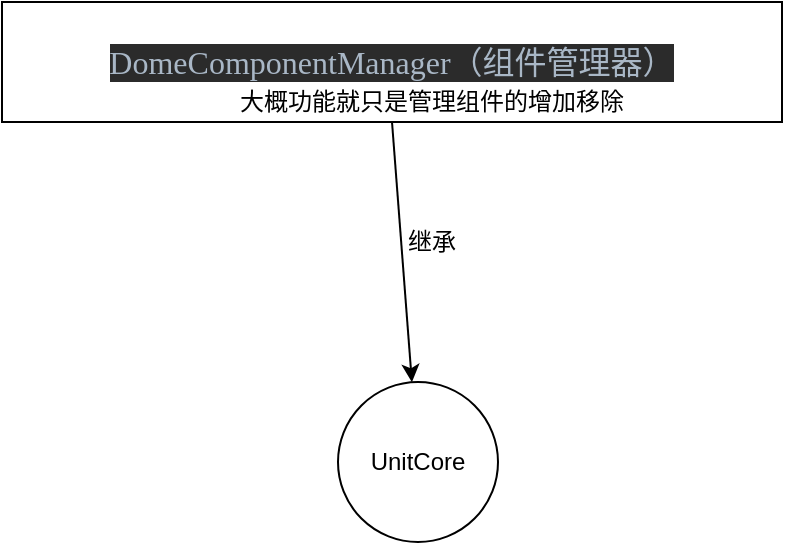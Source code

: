 <mxfile pages="1" version="11.2.8" type="github"><diagram id="_bfPg523Anu8YLNqXPG5" name="Page-1"><mxGraphModel dx="782" dy="783" grid="1" gridSize="10" guides="1" tooltips="1" connect="1" arrows="1" fold="1" page="1" pageScale="1" pageWidth="827" pageHeight="1169" math="0" shadow="0"><root><mxCell id="0"/><mxCell id="1" parent="0"/><mxCell id="JSyyZiLv3QI3U54ElGxs-1" value="UnitCore" style="ellipse;whiteSpace=wrap;html=1;aspect=fixed;" parent="1" vertex="1"><mxGeometry x="373" y="280" width="80" height="80" as="geometry"/></mxCell><mxCell id="JSyyZiLv3QI3U54ElGxs-3" value="&lt;pre style=&quot;background-color: #2b2b2b ; color: #a9b7c6 ; font-family: &amp;#34;宋体&amp;#34; ; font-size: 12.0pt&quot;&gt;DomeComponentManager（组件管理器）&lt;/pre&gt;" style="rounded=0;whiteSpace=wrap;html=1;" parent="1" vertex="1"><mxGeometry x="205" y="90" width="390" height="60" as="geometry"/></mxCell><mxCell id="JSyyZiLv3QI3U54ElGxs-4" value="" style="endArrow=classic;html=1;exitX=0.5;exitY=1;exitDx=0;exitDy=0;" parent="1" source="JSyyZiLv3QI3U54ElGxs-3" target="JSyyZiLv3QI3U54ElGxs-1" edge="1"><mxGeometry width="50" height="50" relative="1" as="geometry"><mxPoint x="375" y="205" as="sourcePoint"/><mxPoint x="425" y="155" as="targetPoint"/></mxGeometry></mxCell><mxCell id="JSyyZiLv3QI3U54ElGxs-6" value="继承&lt;br&gt;" style="text;html=1;strokeColor=none;fillColor=none;align=center;verticalAlign=middle;whiteSpace=wrap;rounded=0;" parent="1" vertex="1"><mxGeometry x="400" y="200" width="40" height="20" as="geometry"/></mxCell><mxCell id="JSyyZiLv3QI3U54ElGxs-7" value="大概功能就只是管理组件的增加移除" style="text;html=1;strokeColor=none;fillColor=none;align=center;verticalAlign=middle;whiteSpace=wrap;rounded=0;" parent="1" vertex="1"><mxGeometry x="290" y="130" width="260" height="20" as="geometry"/></mxCell></root></mxGraphModel></diagram></mxfile>
